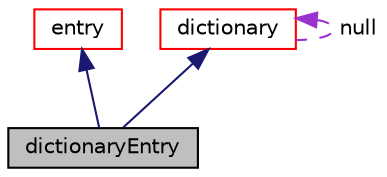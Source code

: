 digraph "dictionaryEntry"
{
  bgcolor="transparent";
  edge [fontname="Helvetica",fontsize="10",labelfontname="Helvetica",labelfontsize="10"];
  node [fontname="Helvetica",fontsize="10",shape=record];
  Node8 [label="dictionaryEntry",height=0.2,width=0.4,color="black", fillcolor="grey75", style="filled", fontcolor="black"];
  Node9 -> Node8 [dir="back",color="midnightblue",fontsize="10",style="solid",fontname="Helvetica"];
  Node9 [label="entry",height=0.2,width=0.4,color="red",URL="$a27137.html",tooltip="A keyword and a list of tokens is an &#39;entry&#39;. "];
  Node11 -> Node8 [dir="back",color="midnightblue",fontsize="10",style="solid",fontname="Helvetica"];
  Node11 [label="dictionary",height=0.2,width=0.4,color="red",URL="$a27129.html",tooltip="A list of keyword definitions, which are a keyword followed by any number of values (e..."];
  Node11 -> Node11 [dir="back",color="darkorchid3",fontsize="10",style="dashed",label=" null" ,fontname="Helvetica"];
}
